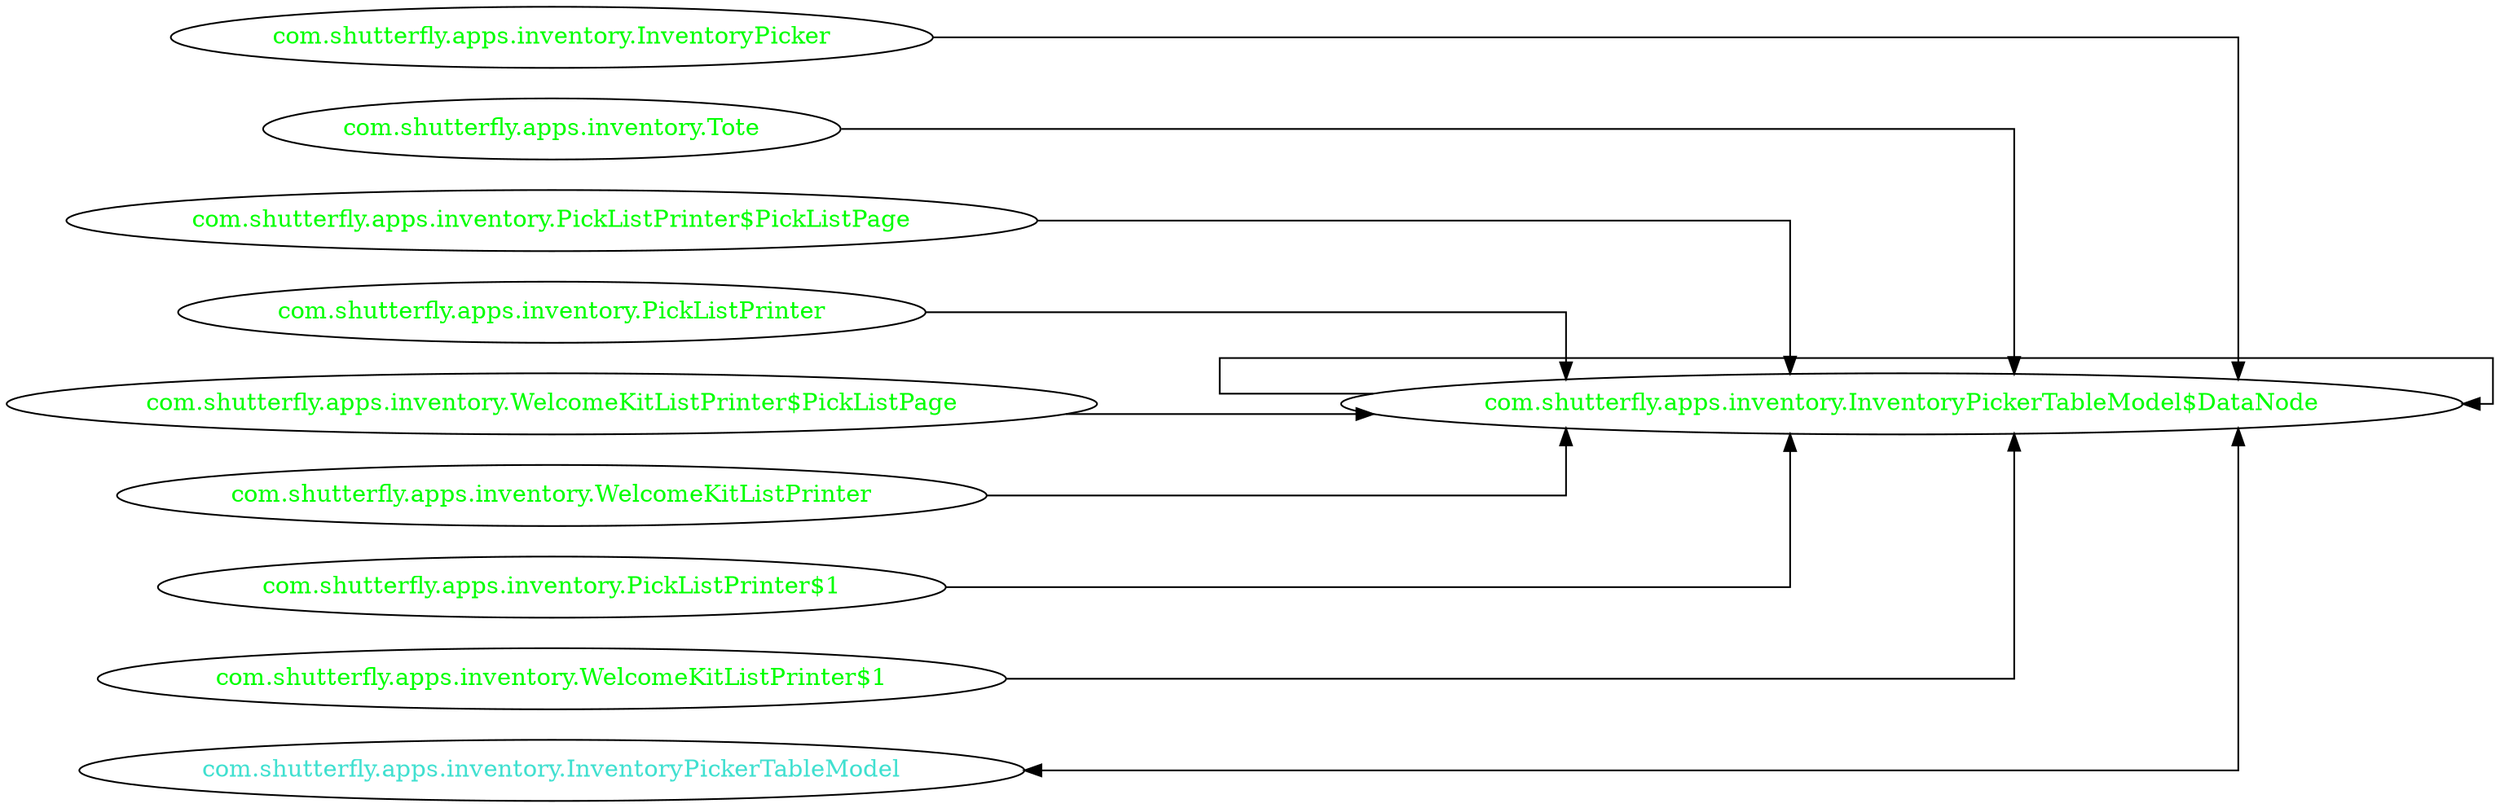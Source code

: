 digraph dependencyGraph {
 concentrate=true;
 ranksep="2.0";
 rankdir="LR"; 
 splines="ortho";
"com.shutterfly.apps.inventory.InventoryPickerTableModel$DataNode" [fontcolor="red"];
"com.shutterfly.apps.inventory.InventoryPicker" [ fontcolor="green" ];
"com.shutterfly.apps.inventory.InventoryPicker"->"com.shutterfly.apps.inventory.InventoryPickerTableModel$DataNode";
"com.shutterfly.apps.inventory.InventoryPickerTableModel$DataNode" [ fontcolor="green" ];
"com.shutterfly.apps.inventory.InventoryPickerTableModel$DataNode"->"com.shutterfly.apps.inventory.InventoryPickerTableModel$DataNode";
"com.shutterfly.apps.inventory.Tote" [ fontcolor="green" ];
"com.shutterfly.apps.inventory.Tote"->"com.shutterfly.apps.inventory.InventoryPickerTableModel$DataNode";
"com.shutterfly.apps.inventory.PickListPrinter$PickListPage" [ fontcolor="green" ];
"com.shutterfly.apps.inventory.PickListPrinter$PickListPage"->"com.shutterfly.apps.inventory.InventoryPickerTableModel$DataNode";
"com.shutterfly.apps.inventory.PickListPrinter" [ fontcolor="green" ];
"com.shutterfly.apps.inventory.PickListPrinter"->"com.shutterfly.apps.inventory.InventoryPickerTableModel$DataNode";
"com.shutterfly.apps.inventory.WelcomeKitListPrinter$PickListPage" [ fontcolor="green" ];
"com.shutterfly.apps.inventory.WelcomeKitListPrinter$PickListPage"->"com.shutterfly.apps.inventory.InventoryPickerTableModel$DataNode";
"com.shutterfly.apps.inventory.WelcomeKitListPrinter" [ fontcolor="green" ];
"com.shutterfly.apps.inventory.WelcomeKitListPrinter"->"com.shutterfly.apps.inventory.InventoryPickerTableModel$DataNode";
"com.shutterfly.apps.inventory.PickListPrinter$1" [ fontcolor="green" ];
"com.shutterfly.apps.inventory.PickListPrinter$1"->"com.shutterfly.apps.inventory.InventoryPickerTableModel$DataNode";
"com.shutterfly.apps.inventory.WelcomeKitListPrinter$1" [ fontcolor="green" ];
"com.shutterfly.apps.inventory.WelcomeKitListPrinter$1"->"com.shutterfly.apps.inventory.InventoryPickerTableModel$DataNode";
"com.shutterfly.apps.inventory.InventoryPickerTableModel" [ fontcolor="turquoise" ];
"com.shutterfly.apps.inventory.InventoryPickerTableModel"->"com.shutterfly.apps.inventory.InventoryPickerTableModel$DataNode" [dir=both];
}